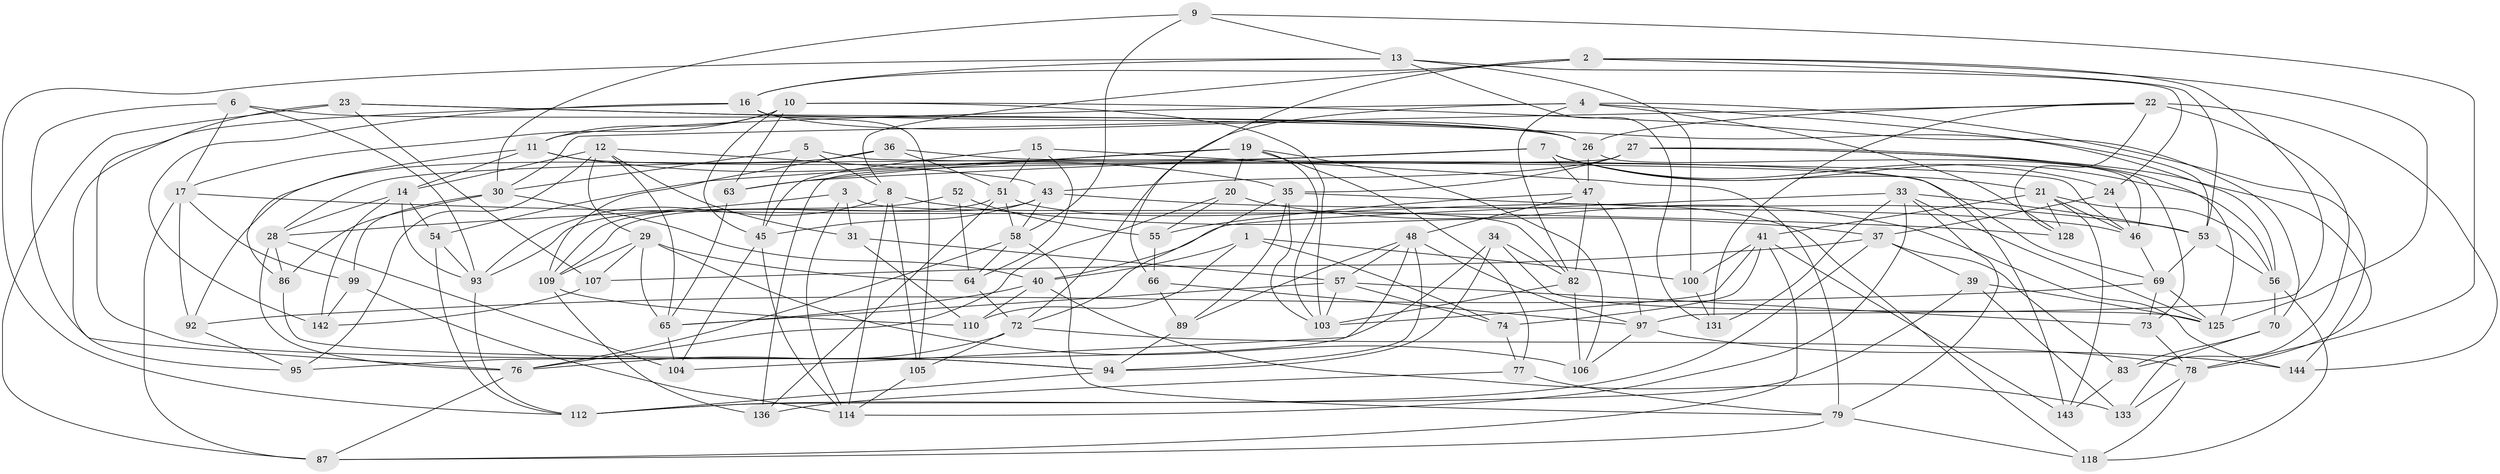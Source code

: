 // original degree distribution, {4: 1.0}
// Generated by graph-tools (version 1.1) at 2025/42/03/06/25 10:42:17]
// undirected, 93 vertices, 236 edges
graph export_dot {
graph [start="1"]
  node [color=gray90,style=filled];
  1;
  2 [super="+32"];
  3;
  4 [super="+102"];
  5;
  6;
  7 [super="+68"];
  8 [super="+71"];
  9;
  10 [super="+25"];
  11 [super="+135"];
  12 [super="+108"];
  13 [super="+42"];
  14 [super="+140"];
  15;
  16 [super="+18"];
  17 [super="+38"];
  19 [super="+81"];
  20;
  21 [super="+145"];
  22 [super="+123"];
  23 [super="+67"];
  24;
  26 [super="+60"];
  27 [super="+141"];
  28 [super="+91"];
  29 [super="+85"];
  30 [super="+120"];
  31;
  33 [super="+124"];
  34;
  35 [super="+138"];
  36;
  37 [super="+62"];
  39;
  40 [super="+50"];
  41 [super="+44"];
  43 [super="+61"];
  45 [super="+130"];
  46 [super="+96"];
  47 [super="+59"];
  48 [super="+49"];
  51 [super="+90"];
  52;
  53 [super="+75"];
  54;
  55;
  56 [super="+134"];
  57 [super="+116"];
  58 [super="+88"];
  63;
  64 [super="+119"];
  65 [super="+127"];
  66;
  69 [super="+84"];
  70;
  72 [super="+139"];
  73;
  74;
  76 [super="+111"];
  77;
  78 [super="+80"];
  79 [super="+122"];
  82 [super="+98"];
  83;
  86;
  87 [super="+126"];
  89;
  92;
  93 [super="+101"];
  94 [super="+137"];
  95;
  97 [super="+117"];
  99;
  100;
  103 [super="+113"];
  104;
  105;
  106;
  107;
  109 [super="+121"];
  110;
  112 [super="+132"];
  114 [super="+115"];
  118;
  125 [super="+129"];
  128;
  131;
  133;
  136;
  142;
  143;
  144;
  1 -- 74;
  1 -- 40;
  1 -- 110;
  1 -- 100;
  2 -- 125;
  2 -- 8;
  2 -- 66;
  2 -- 97;
  2 -- 16;
  2 -- 53;
  3 -- 114;
  3 -- 82;
  3 -- 31;
  3 -- 28;
  4 -- 11;
  4 -- 72;
  4 -- 128;
  4 -- 144;
  4 -- 53;
  4 -- 82;
  5 -- 143;
  5 -- 8;
  5 -- 45;
  5 -- 30;
  6 -- 93;
  6 -- 26;
  6 -- 17;
  6 -- 76;
  7 -- 24;
  7 -- 28;
  7 -- 63;
  7 -- 56;
  7 -- 21;
  7 -- 47;
  8 -- 105;
  8 -- 114;
  8 -- 93;
  8 -- 37;
  9 -- 78;
  9 -- 13;
  9 -- 30;
  9 -- 58;
  10 -- 63;
  10 -- 11;
  10 -- 45;
  10 -- 70;
  10 -- 17;
  10 -- 103;
  11 -- 14;
  11 -- 69;
  11 -- 86;
  11 -- 35;
  12 -- 65;
  12 -- 31;
  12 -- 43;
  12 -- 29;
  12 -- 14;
  12 -- 95;
  13 -- 24;
  13 -- 100;
  13 -- 16;
  13 -- 131;
  13 -- 112;
  14 -- 142;
  14 -- 54;
  14 -- 28;
  14 -- 93;
  15 -- 64;
  15 -- 51;
  15 -- 45;
  15 -- 79;
  16 -- 95;
  16 -- 26;
  16 -- 105;
  16 -- 142;
  17 -- 92;
  17 -- 128;
  17 -- 99;
  17 -- 87;
  19 -- 77;
  19 -- 54;
  19 -- 63;
  19 -- 106;
  19 -- 20;
  19 -- 103;
  20 -- 144;
  20 -- 55;
  20 -- 76;
  21 -- 46;
  21 -- 128;
  21 -- 41;
  21 -- 143;
  21 -- 56;
  22 -- 128;
  22 -- 30;
  22 -- 26;
  22 -- 144;
  22 -- 83;
  22 -- 131;
  23 -- 107;
  23 -- 94;
  23 -- 56;
  23 -- 87 [weight=2];
  23 -- 26;
  24 -- 46;
  24 -- 37;
  26 -- 47;
  26 -- 46;
  27 -- 125;
  27 -- 43;
  27 -- 78;
  27 -- 73;
  27 -- 35;
  27 -- 136;
  28 -- 86;
  28 -- 104;
  28 -- 76;
  29 -- 107;
  29 -- 65;
  29 -- 64;
  29 -- 106;
  29 -- 109;
  30 -- 40;
  30 -- 86;
  30 -- 99;
  31 -- 110;
  31 -- 57;
  33 -- 131;
  33 -- 53;
  33 -- 79;
  33 -- 40;
  33 -- 114;
  33 -- 125;
  34 -- 95;
  34 -- 82;
  34 -- 94;
  34 -- 125;
  35 -- 89;
  35 -- 72;
  35 -- 53;
  35 -- 103;
  36 -- 92;
  36 -- 51;
  36 -- 109;
  36 -- 46;
  37 -- 83;
  37 -- 112;
  37 -- 39;
  37 -- 107;
  39 -- 133;
  39 -- 112;
  39 -- 125;
  40 -- 110;
  40 -- 133;
  40 -- 65;
  41 -- 143;
  41 -- 100;
  41 -- 74;
  41 -- 103;
  41 -- 87;
  43 -- 58;
  43 -- 45;
  43 -- 46;
  43 -- 109;
  45 -- 104;
  45 -- 114;
  46 -- 69;
  47 -- 48;
  47 -- 97;
  47 -- 55;
  47 -- 82;
  48 -- 94;
  48 -- 57;
  48 -- 104;
  48 -- 89;
  48 -- 97;
  51 -- 58;
  51 -- 136;
  51 -- 109;
  51 -- 118;
  52 -- 55;
  52 -- 93;
  52 -- 64 [weight=2];
  53 -- 56;
  53 -- 69;
  54 -- 93;
  54 -- 112;
  55 -- 66;
  56 -- 118;
  56 -- 70;
  57 -- 103;
  57 -- 73;
  57 -- 74;
  57 -- 65;
  58 -- 79;
  58 -- 76;
  58 -- 64;
  63 -- 65;
  64 -- 72;
  65 -- 104;
  66 -- 89;
  66 -- 97;
  69 -- 73;
  69 -- 92;
  69 -- 125;
  70 -- 83;
  70 -- 133;
  72 -- 78;
  72 -- 105;
  72 -- 76;
  73 -- 78;
  74 -- 77;
  76 -- 87;
  77 -- 136;
  77 -- 79;
  78 -- 133;
  78 -- 118;
  79 -- 118;
  79 -- 87;
  82 -- 106;
  82 -- 103;
  83 -- 143;
  86 -- 94;
  89 -- 94;
  92 -- 95;
  93 -- 112;
  94 -- 112;
  97 -- 144;
  97 -- 106;
  99 -- 142;
  99 -- 114;
  100 -- 131;
  105 -- 114;
  107 -- 142;
  109 -- 136;
  109 -- 110;
}
